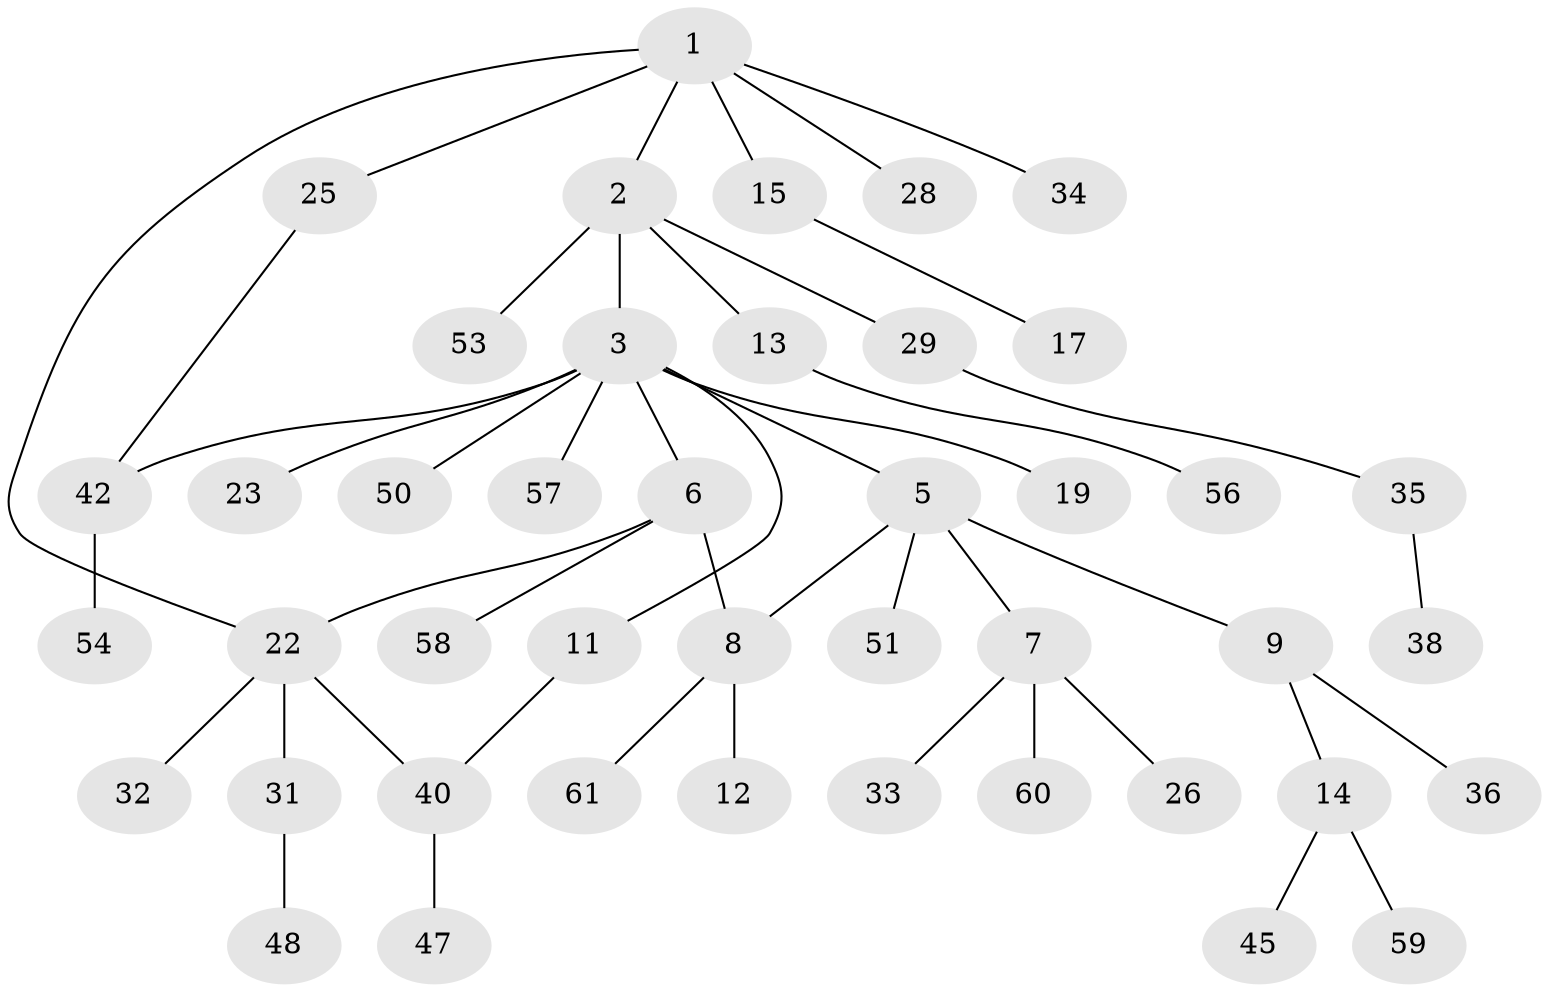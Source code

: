 // Generated by graph-tools (version 1.1) at 2025/23/03/03/25 07:23:30]
// undirected, 43 vertices, 46 edges
graph export_dot {
graph [start="1"]
  node [color=gray90,style=filled];
  1 [super="+20"];
  2 [super="+18"];
  3 [super="+4"];
  5 [super="+10"];
  6 [super="+55"];
  7 [super="+24"];
  8 [super="+27"];
  9;
  11;
  12;
  13 [super="+30"];
  14 [super="+21"];
  15 [super="+16"];
  17;
  19 [super="+39"];
  22 [super="+37"];
  23;
  25;
  26;
  28 [super="+44"];
  29 [super="+46"];
  31;
  32;
  33;
  34;
  35 [super="+43"];
  36 [super="+52"];
  38;
  40 [super="+41"];
  42 [super="+49"];
  45;
  47;
  48;
  50;
  51;
  53 [super="+62"];
  54 [super="+63"];
  56;
  57;
  58;
  59;
  60;
  61;
  1 -- 2;
  1 -- 15;
  1 -- 25;
  1 -- 34;
  1 -- 28;
  1 -- 22;
  2 -- 3;
  2 -- 13;
  2 -- 53;
  2 -- 29;
  3 -- 5;
  3 -- 42;
  3 -- 50;
  3 -- 19;
  3 -- 6;
  3 -- 23;
  3 -- 57;
  3 -- 11;
  5 -- 7;
  5 -- 8;
  5 -- 9;
  5 -- 51;
  6 -- 58;
  6 -- 8;
  6 -- 22;
  7 -- 33;
  7 -- 26;
  7 -- 60;
  8 -- 12;
  8 -- 61;
  9 -- 14;
  9 -- 36;
  11 -- 40;
  13 -- 56;
  14 -- 45;
  14 -- 59;
  15 -- 17;
  22 -- 31;
  22 -- 32;
  22 -- 40;
  25 -- 42;
  29 -- 35;
  31 -- 48;
  35 -- 38;
  40 -- 47;
  42 -- 54;
}
